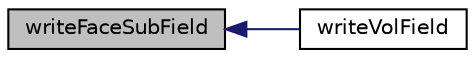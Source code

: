 digraph "writeFaceSubField"
{
  bgcolor="transparent";
  edge [fontname="Helvetica",fontsize="10",labelfontname="Helvetica",labelfontsize="10"];
  node [fontname="Helvetica",fontsize="10",shape=record];
  rankdir="LR";
  Node1 [label="writeFaceSubField",height=0.2,width=0.4,color="black", fillcolor="grey75", style="filled" fontcolor="black"];
  Node1 -> Node2 [dir="back",color="midnightblue",fontsize="10",style="solid",fontname="Helvetica"];
  Node2 [label="writeVolField",height=0.2,width=0.4,color="black",URL="$namespaceFoam_1_1ensightOutput_1_1Detail.html#a83763c6ecbbfea5ade1ef04c3a751c54",tooltip="Write volume field component-wise. "];
}
